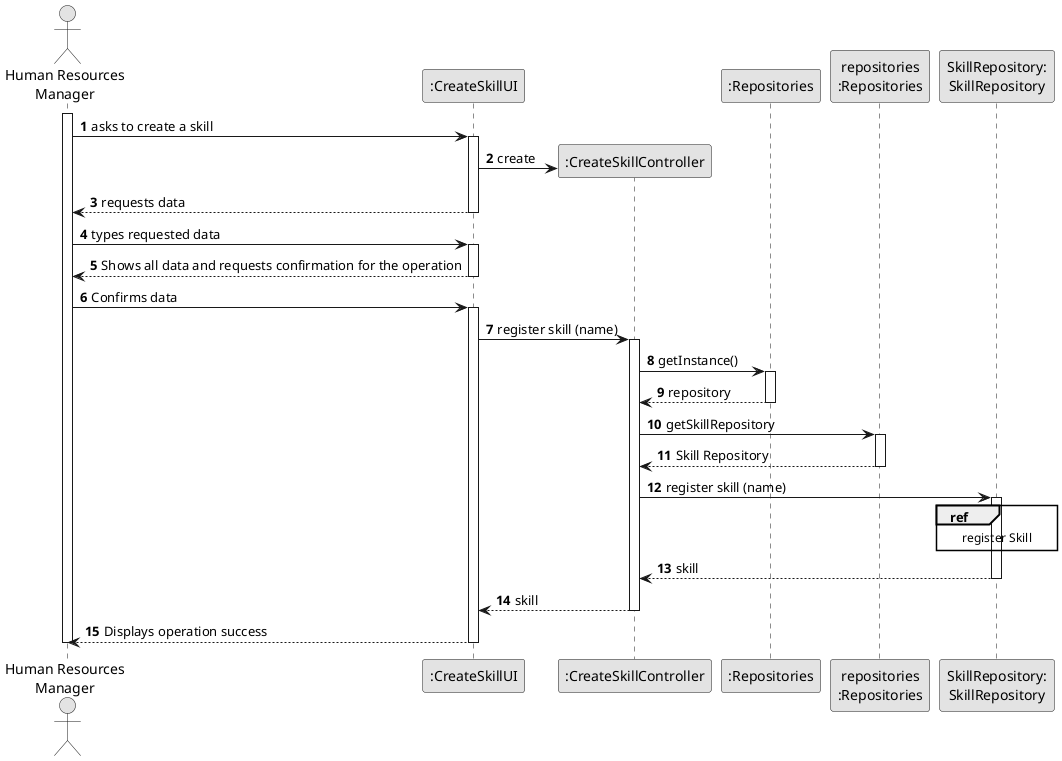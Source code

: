 @startuml
skinparam monochrome true
skinparam packageStyle rectangle
skinparam shadowing false

autonumber

'hide footbox
actor "Human Resources\nManager" as HRM
participant ":CreateSkillUI" as UI
participant ":CreateSkillController" as CTRL
participant ":Repositories" as REP
participant "repositories\n:Repositories" as REPS
participant "SkillRepository:\nSkillRepository" as SkillREP

activate HRM

    HRM -> UI : asks to create a skill
    activate UI

        UI -> CTRL** : create

    UI --> HRM : requests data
    deactivate UI

    HRM -> UI : types requested data
    activate UI

    UI --> HRM:Shows all data and requests confirmation for the operation
    deactivate UI

    HRM -> UI :Confirms data
    activate UI

        UI -> CTRL : register skill (name)
        activate CTRL

            CTRL -> REP : getInstance()
            activate REP

            REP --> CTRL : repository
            deactivate REP

            CTRL -> REPS : getSkillRepository
            activate REPS

            REPS --> CTRL : Skill Repository
            deactivate REPS

            CTRL -> SkillREP : register skill (name)
            activate SkillREP

                ref over SkillREP
                    register Skill
                end ref

            SkillREP --> CTRL : skill
            deactivate SkillREP

        CTRL --> UI : skill
        deactivate CTRL

    UI --> HRM :Displays operation success
    deactivate UI

deactivate HRM


@enduml